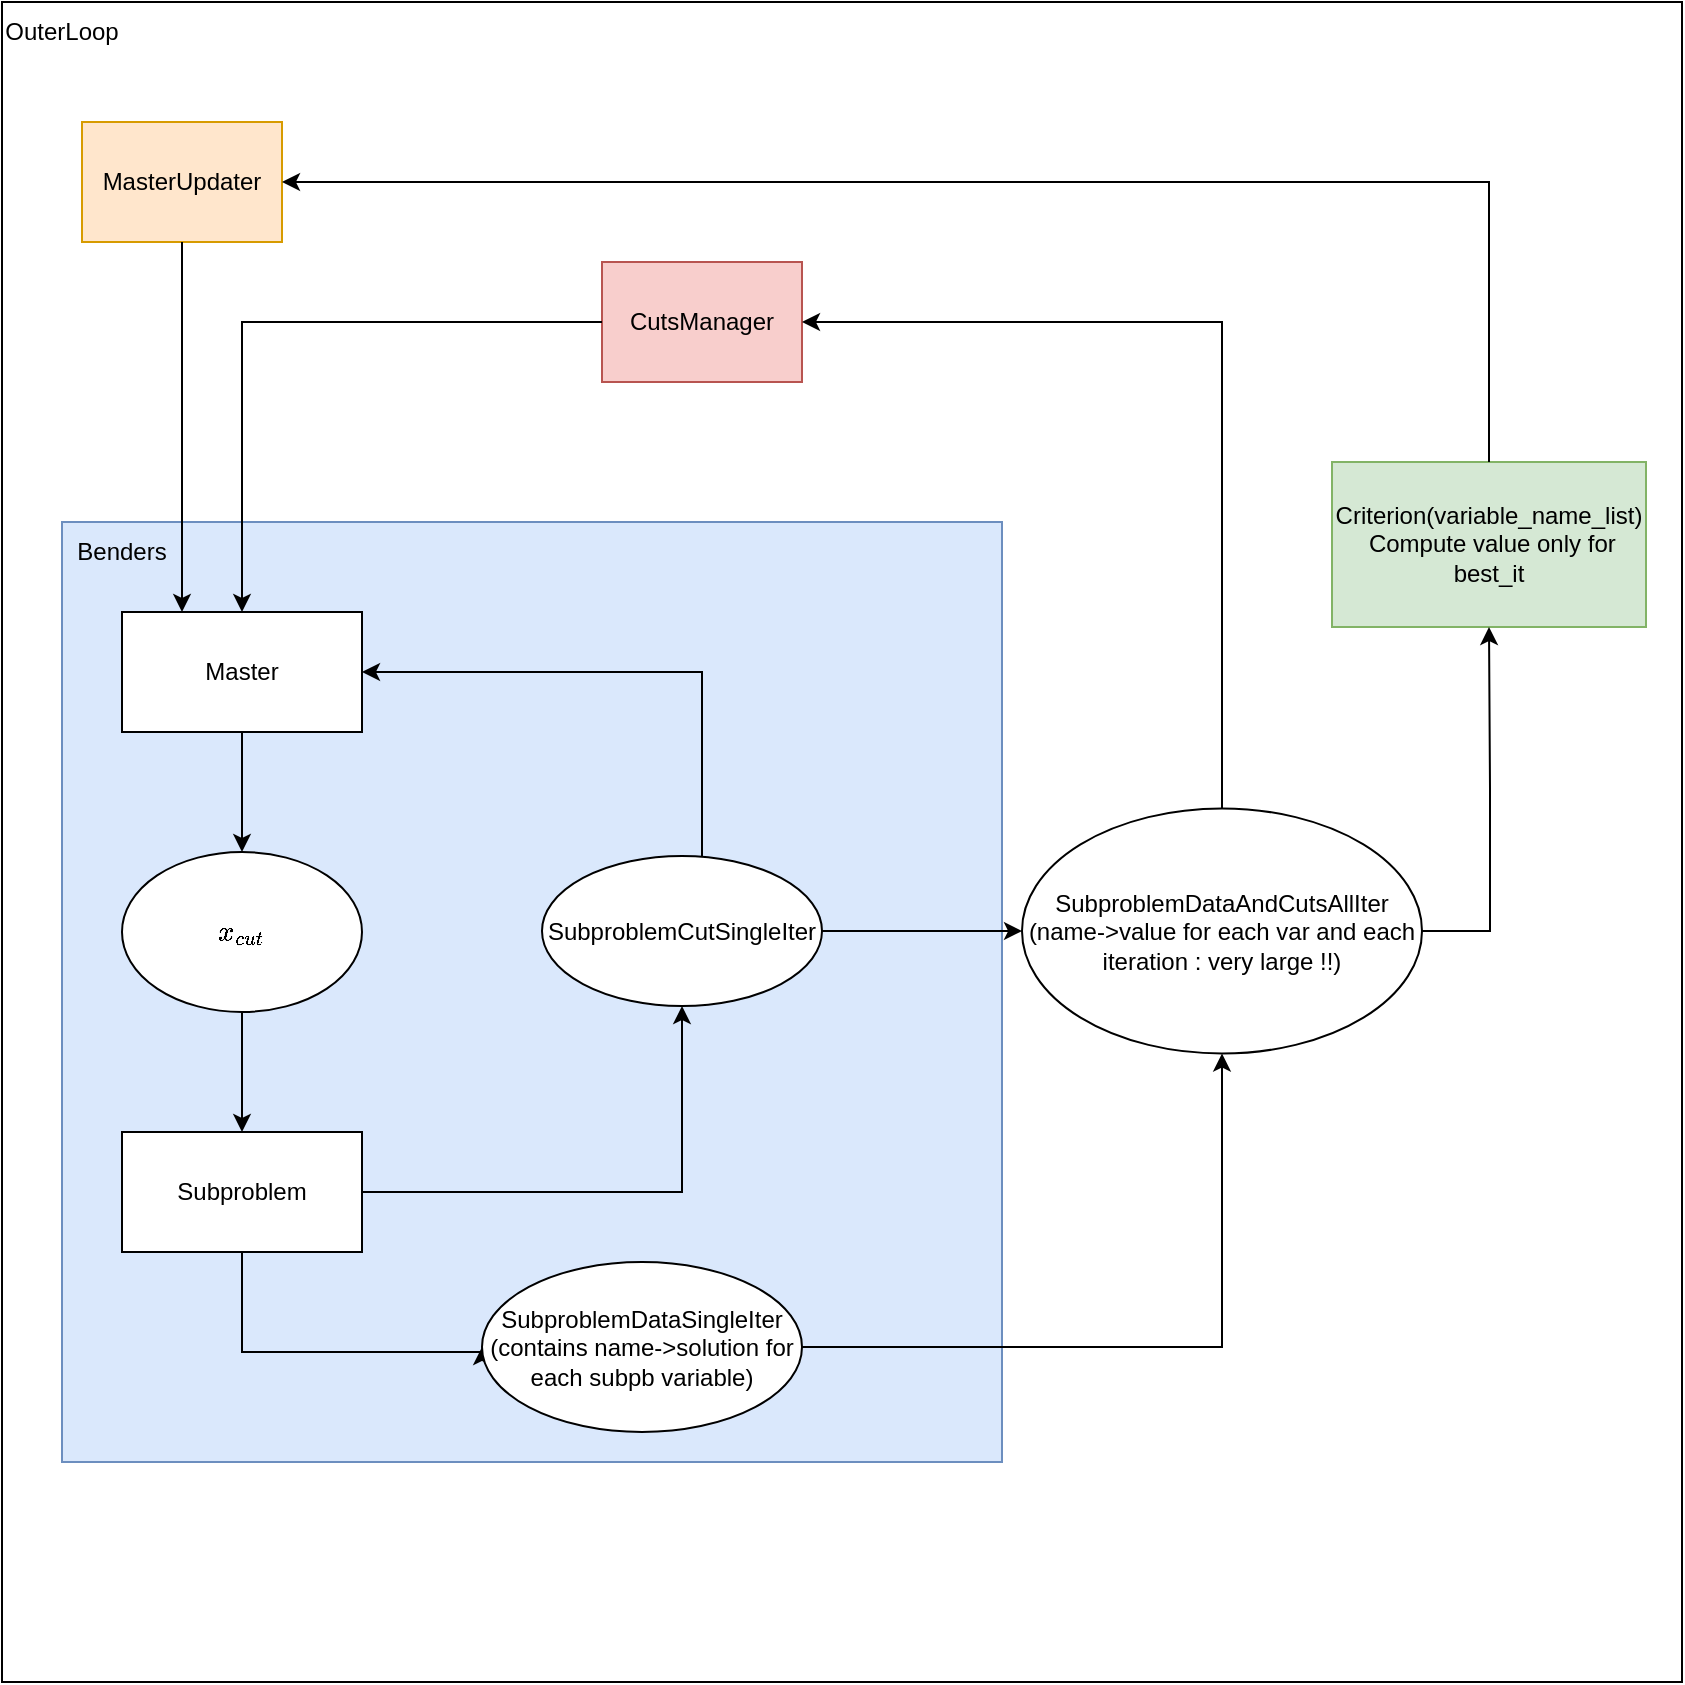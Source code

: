 <mxfile version="23.1.5" type="device">
  <diagram name="Page-1" id="S6X9Gk6f5C-RRx41ZNVs">
    <mxGraphModel dx="1814" dy="829" grid="1" gridSize="10" guides="1" tooltips="1" connect="1" arrows="1" fold="1" page="1" pageScale="1" pageWidth="827" pageHeight="1169" math="1" shadow="0">
      <root>
        <mxCell id="0" />
        <mxCell id="1" parent="0" />
        <mxCell id="eU82s1rG2PuT6KtP8wfu-15" value="" style="whiteSpace=wrap;html=1;aspect=fixed;container=0;" vertex="1" parent="1">
          <mxGeometry x="60" y="150" width="840" height="840" as="geometry" />
        </mxCell>
        <mxCell id="eU82s1rG2PuT6KtP8wfu-16" value="OuterLoop" style="text;html=1;align=center;verticalAlign=middle;whiteSpace=wrap;rounded=0;container=0;" vertex="1" parent="1">
          <mxGeometry x="60" y="150" width="60" height="30" as="geometry" />
        </mxCell>
        <mxCell id="eU82s1rG2PuT6KtP8wfu-17" value="&lt;div&gt;Criterion(variable_name_list)&lt;br&gt;&lt;/div&gt;&amp;nbsp;Compute value only for best_it" style="rounded=0;whiteSpace=wrap;html=1;fillColor=#d5e8d4;strokeColor=#82b366;container=0;" vertex="1" parent="1">
          <mxGeometry x="725" y="380" width="157" height="82.5" as="geometry" />
        </mxCell>
        <mxCell id="eU82s1rG2PuT6KtP8wfu-18" value="MasterUpdater" style="rounded=0;whiteSpace=wrap;html=1;fillColor=#ffe6cc;strokeColor=#d79b00;container=0;" vertex="1" parent="1">
          <mxGeometry x="100" y="210" width="100" height="60" as="geometry" />
        </mxCell>
        <mxCell id="eU82s1rG2PuT6KtP8wfu-27" style="edgeStyle=orthogonalEdgeStyle;rounded=0;orthogonalLoop=1;jettySize=auto;html=1;entryX=1;entryY=0.5;entryDx=0;entryDy=0;" edge="1" parent="1" source="eU82s1rG2PuT6KtP8wfu-17" target="eU82s1rG2PuT6KtP8wfu-18">
          <mxGeometry relative="1" as="geometry">
            <Array as="points">
              <mxPoint x="804" y="240" />
            </Array>
          </mxGeometry>
        </mxCell>
        <mxCell id="eU82s1rG2PuT6KtP8wfu-19" value="CutsManager" style="rounded=0;whiteSpace=wrap;html=1;fillColor=#f8cecc;strokeColor=#b85450;container=0;" vertex="1" parent="1">
          <mxGeometry x="360" y="280" width="100" height="60" as="geometry" />
        </mxCell>
        <mxCell id="eU82s1rG2PuT6KtP8wfu-75" style="edgeStyle=orthogonalEdgeStyle;rounded=0;orthogonalLoop=1;jettySize=auto;html=1;entryX=1;entryY=0.5;entryDx=0;entryDy=0;" edge="1" parent="1" source="eU82s1rG2PuT6KtP8wfu-24" target="eU82s1rG2PuT6KtP8wfu-19">
          <mxGeometry relative="1" as="geometry">
            <Array as="points">
              <mxPoint x="670" y="310" />
            </Array>
          </mxGeometry>
        </mxCell>
        <mxCell id="eU82s1rG2PuT6KtP8wfu-77" style="edgeStyle=orthogonalEdgeStyle;rounded=0;orthogonalLoop=1;jettySize=auto;html=1;entryX=0.5;entryY=1;entryDx=0;entryDy=0;" edge="1" parent="1" source="eU82s1rG2PuT6KtP8wfu-24" target="eU82s1rG2PuT6KtP8wfu-17">
          <mxGeometry relative="1" as="geometry">
            <Array as="points">
              <mxPoint x="804" y="615" />
              <mxPoint x="804" y="543" />
            </Array>
          </mxGeometry>
        </mxCell>
        <mxCell id="eU82s1rG2PuT6KtP8wfu-24" value="&lt;div&gt;SubproblemDataAndCutsAllIter&lt;br&gt;&lt;/div&gt;(name-&amp;gt;value for each var and each iteration : very large !!)" style="ellipse;whiteSpace=wrap;html=1;container=0;" vertex="1" parent="1">
          <mxGeometry x="570" y="553.25" width="200" height="122.5" as="geometry" />
        </mxCell>
        <mxCell id="eU82s1rG2PuT6KtP8wfu-11" value="" style="whiteSpace=wrap;html=1;aspect=fixed;fillColor=#dae8fc;strokeColor=#6c8ebf;container=0;" vertex="1" parent="1">
          <mxGeometry x="90" y="410" width="470" height="470" as="geometry" />
        </mxCell>
        <mxCell id="eU82s1rG2PuT6KtP8wfu-1" value="Master" style="rounded=0;whiteSpace=wrap;html=1;container=0;" vertex="1" parent="1">
          <mxGeometry x="120" y="455" width="120" height="60" as="geometry" />
        </mxCell>
        <mxCell id="eU82s1rG2PuT6KtP8wfu-73" style="edgeStyle=orthogonalEdgeStyle;rounded=0;orthogonalLoop=1;jettySize=auto;html=1;entryX=0;entryY=0.5;entryDx=0;entryDy=0;" edge="1" parent="1" source="eU82s1rG2PuT6KtP8wfu-2" target="eU82s1rG2PuT6KtP8wfu-72">
          <mxGeometry relative="1" as="geometry">
            <Array as="points">
              <mxPoint x="180" y="825" />
            </Array>
          </mxGeometry>
        </mxCell>
        <mxCell id="eU82s1rG2PuT6KtP8wfu-2" value="Subproblem" style="rounded=0;whiteSpace=wrap;html=1;container=0;" vertex="1" parent="1">
          <mxGeometry x="120" y="715" width="120" height="60" as="geometry" />
        </mxCell>
        <mxCell id="eU82s1rG2PuT6KtP8wfu-9" style="edgeStyle=orthogonalEdgeStyle;rounded=0;orthogonalLoop=1;jettySize=auto;html=1;entryX=1;entryY=0.5;entryDx=0;entryDy=0;" edge="1" parent="1" source="eU82s1rG2PuT6KtP8wfu-4" target="eU82s1rG2PuT6KtP8wfu-1">
          <mxGeometry relative="1" as="geometry">
            <Array as="points">
              <mxPoint x="410" y="485" />
            </Array>
          </mxGeometry>
        </mxCell>
        <mxCell id="eU82s1rG2PuT6KtP8wfu-71" style="edgeStyle=orthogonalEdgeStyle;rounded=0;orthogonalLoop=1;jettySize=auto;html=1;" edge="1" parent="1" source="eU82s1rG2PuT6KtP8wfu-4" target="eU82s1rG2PuT6KtP8wfu-24">
          <mxGeometry relative="1" as="geometry" />
        </mxCell>
        <mxCell id="eU82s1rG2PuT6KtP8wfu-4" value="SubproblemCutSingleIter" style="ellipse;whiteSpace=wrap;html=1;container=0;" vertex="1" parent="1">
          <mxGeometry x="330" y="577" width="140" height="75" as="geometry" />
        </mxCell>
        <mxCell id="eU82s1rG2PuT6KtP8wfu-8" style="edgeStyle=orthogonalEdgeStyle;rounded=0;orthogonalLoop=1;jettySize=auto;html=1;entryX=0.5;entryY=1;entryDx=0;entryDy=0;" edge="1" parent="1" source="eU82s1rG2PuT6KtP8wfu-2" target="eU82s1rG2PuT6KtP8wfu-4">
          <mxGeometry relative="1" as="geometry" />
        </mxCell>
        <mxCell id="eU82s1rG2PuT6KtP8wfu-7" value="" style="edgeStyle=orthogonalEdgeStyle;rounded=0;orthogonalLoop=1;jettySize=auto;html=1;" edge="1" parent="1" source="eU82s1rG2PuT6KtP8wfu-5" target="eU82s1rG2PuT6KtP8wfu-2">
          <mxGeometry relative="1" as="geometry" />
        </mxCell>
        <mxCell id="eU82s1rG2PuT6KtP8wfu-5" value="$$x_{cut}$$" style="ellipse;whiteSpace=wrap;html=1;container=0;" vertex="1" parent="1">
          <mxGeometry x="120" y="575" width="120" height="80" as="geometry" />
        </mxCell>
        <mxCell id="eU82s1rG2PuT6KtP8wfu-6" value="" style="edgeStyle=orthogonalEdgeStyle;rounded=0;orthogonalLoop=1;jettySize=auto;html=1;" edge="1" parent="1" source="eU82s1rG2PuT6KtP8wfu-1" target="eU82s1rG2PuT6KtP8wfu-5">
          <mxGeometry relative="1" as="geometry" />
        </mxCell>
        <mxCell id="eU82s1rG2PuT6KtP8wfu-12" value="Benders" style="text;html=1;align=center;verticalAlign=middle;whiteSpace=wrap;rounded=0;container=0;" vertex="1" parent="1">
          <mxGeometry x="90" y="410" width="60" height="30" as="geometry" />
        </mxCell>
        <mxCell id="eU82s1rG2PuT6KtP8wfu-23" style="edgeStyle=orthogonalEdgeStyle;rounded=0;orthogonalLoop=1;jettySize=auto;html=1;entryX=0.5;entryY=0;entryDx=0;entryDy=0;" edge="1" parent="1" source="eU82s1rG2PuT6KtP8wfu-19" target="eU82s1rG2PuT6KtP8wfu-1">
          <mxGeometry relative="1" as="geometry" />
        </mxCell>
        <mxCell id="eU82s1rG2PuT6KtP8wfu-29" style="edgeStyle=orthogonalEdgeStyle;rounded=0;orthogonalLoop=1;jettySize=auto;html=1;entryX=0.25;entryY=0;entryDx=0;entryDy=0;" edge="1" parent="1" source="eU82s1rG2PuT6KtP8wfu-18" target="eU82s1rG2PuT6KtP8wfu-1">
          <mxGeometry relative="1" as="geometry" />
        </mxCell>
        <mxCell id="eU82s1rG2PuT6KtP8wfu-74" style="edgeStyle=orthogonalEdgeStyle;rounded=0;orthogonalLoop=1;jettySize=auto;html=1;entryX=0.5;entryY=1;entryDx=0;entryDy=0;" edge="1" parent="1" source="eU82s1rG2PuT6KtP8wfu-72" target="eU82s1rG2PuT6KtP8wfu-24">
          <mxGeometry relative="1" as="geometry" />
        </mxCell>
        <mxCell id="eU82s1rG2PuT6KtP8wfu-72" value="SubproblemDataSingleIter (contains name-&amp;gt;solution for each subpb variable)" style="ellipse;whiteSpace=wrap;html=1;" vertex="1" parent="1">
          <mxGeometry x="300" y="780" width="160" height="85" as="geometry" />
        </mxCell>
      </root>
    </mxGraphModel>
  </diagram>
</mxfile>
